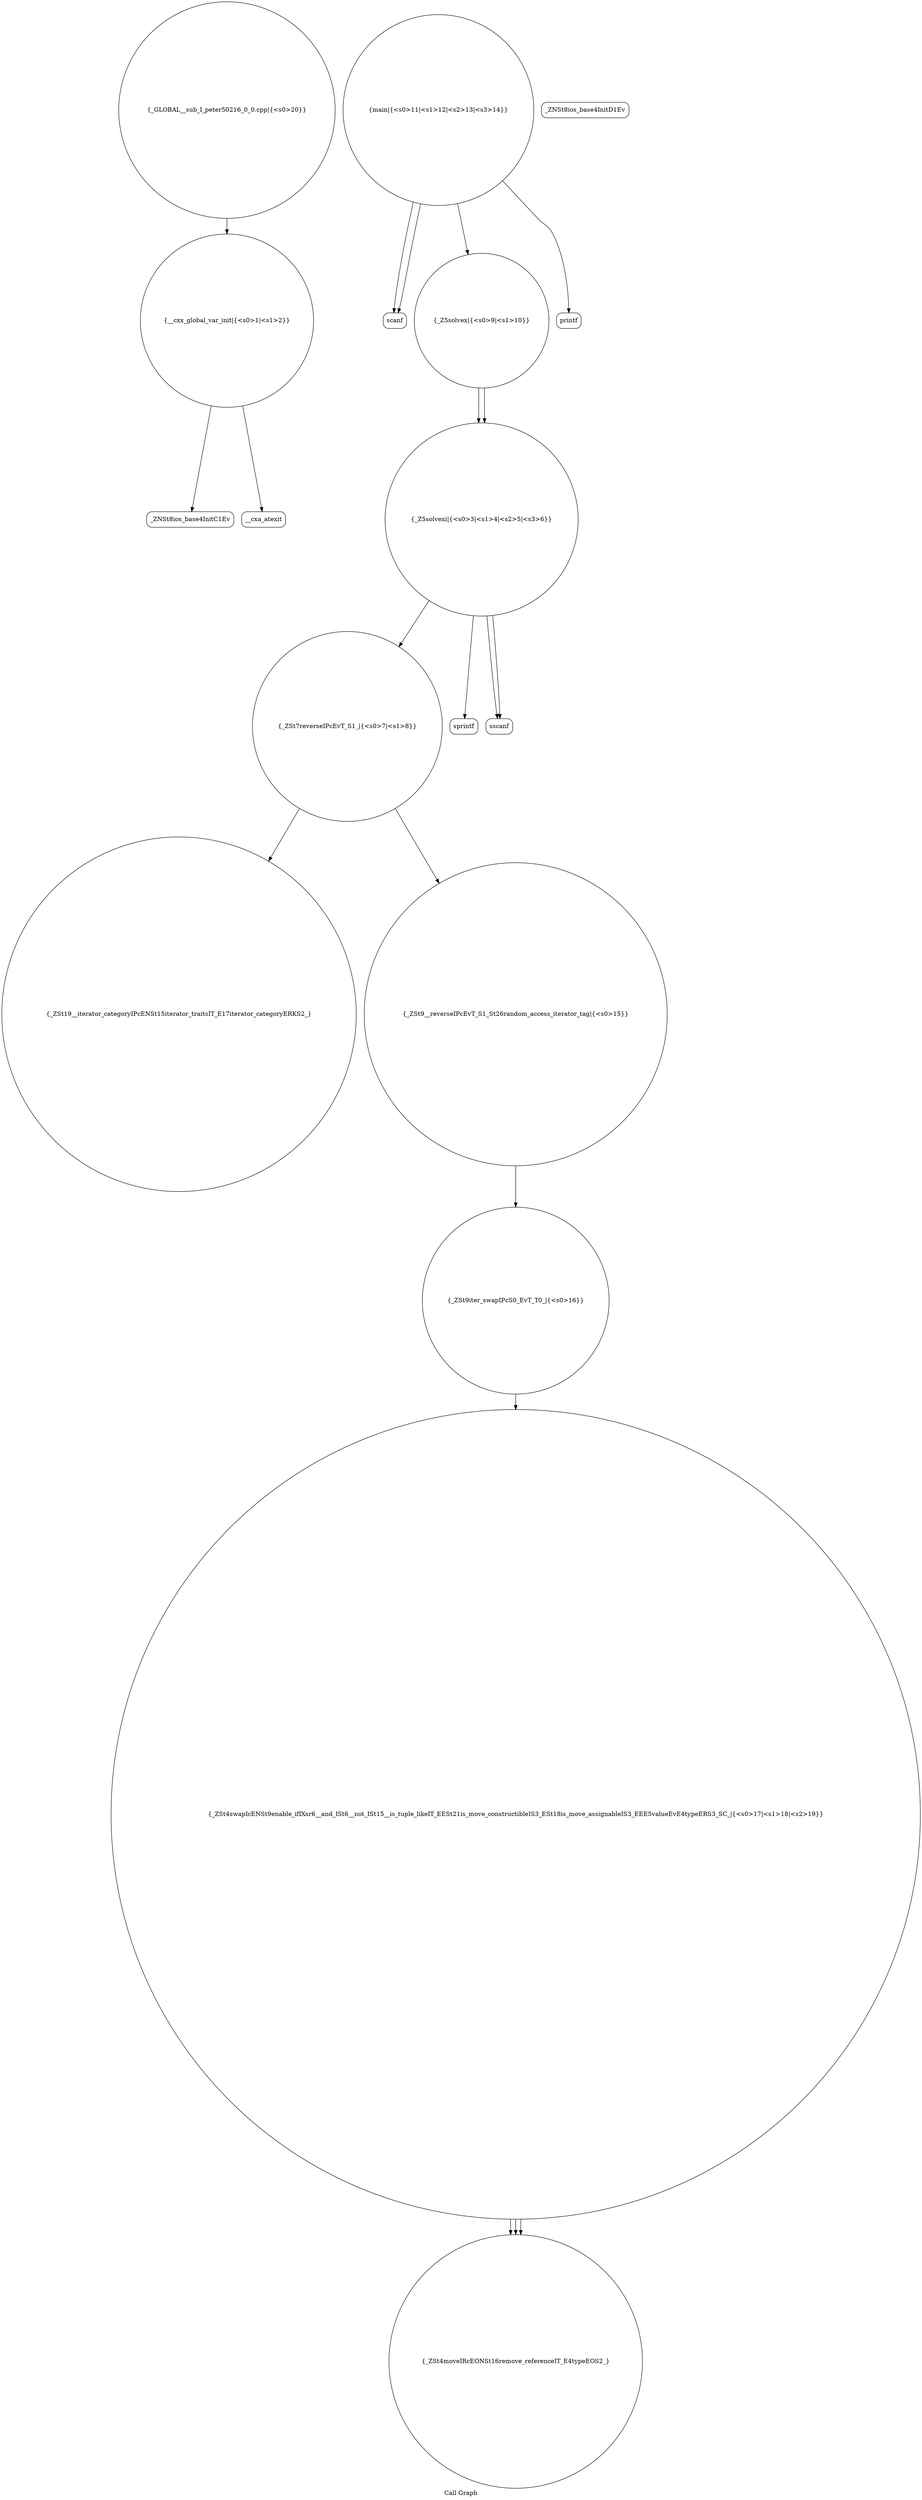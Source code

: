 digraph "Call Graph" {
	label="Call Graph";

	Node0x560e83453f40 [shape=record,shape=circle,label="{__cxx_global_var_init|{<s0>1|<s1>2}}"];
	Node0x560e83453f40:s0 -> Node0x560e834543d0[color=black];
	Node0x560e83453f40:s1 -> Node0x560e834544d0[color=black];
	Node0x560e834546d0 [shape=record,shape=circle,label="{_ZSt7reverseIPcEvT_S1_|{<s0>7|<s1>8}}"];
	Node0x560e834546d0:s0 -> Node0x560e834549d0[color=black];
	Node0x560e834546d0:s1 -> Node0x560e83454950[color=black];
	Node0x560e83454a50 [shape=record,shape=circle,label="{_ZSt9iter_swapIPcS0_EvT_T0_|{<s0>16}}"];
	Node0x560e83454a50:s0 -> Node0x560e83454ad0[color=black];
	Node0x560e83454450 [shape=record,shape=Mrecord,label="{_ZNSt8ios_base4InitD1Ev}"];
	Node0x560e834547d0 [shape=record,shape=circle,label="{main|{<s0>11|<s1>12|<s2>13|<s3>14}}"];
	Node0x560e834547d0:s0 -> Node0x560e83454850[color=black];
	Node0x560e834547d0:s1 -> Node0x560e83454850[color=black];
	Node0x560e834547d0:s2 -> Node0x560e83454750[color=black];
	Node0x560e834547d0:s3 -> Node0x560e834548d0[color=black];
	Node0x560e83454b50 [shape=record,shape=circle,label="{_ZSt4moveIRcEONSt16remove_referenceIT_E4typeEOS2_}"];
	Node0x560e83454550 [shape=record,shape=circle,label="{_Z5solvexi|{<s0>3|<s1>4|<s2>5|<s3>6}}"];
	Node0x560e83454550:s0 -> Node0x560e834545d0[color=black];
	Node0x560e83454550:s1 -> Node0x560e83454650[color=black];
	Node0x560e83454550:s2 -> Node0x560e834546d0[color=black];
	Node0x560e83454550:s3 -> Node0x560e83454650[color=black];
	Node0x560e834548d0 [shape=record,shape=Mrecord,label="{printf}"];
	Node0x560e83454650 [shape=record,shape=Mrecord,label="{sscanf}"];
	Node0x560e834549d0 [shape=record,shape=circle,label="{_ZSt19__iterator_categoryIPcENSt15iterator_traitsIT_E17iterator_categoryERKS2_}"];
	Node0x560e834543d0 [shape=record,shape=Mrecord,label="{_ZNSt8ios_base4InitC1Ev}"];
	Node0x560e83454750 [shape=record,shape=circle,label="{_Z5solvex|{<s0>9|<s1>10}}"];
	Node0x560e83454750:s0 -> Node0x560e83454550[color=black];
	Node0x560e83454750:s1 -> Node0x560e83454550[color=black];
	Node0x560e83454ad0 [shape=record,shape=circle,label="{_ZSt4swapIcENSt9enable_ifIXsr6__and_ISt6__not_ISt15__is_tuple_likeIT_EESt21is_move_constructibleIS3_ESt18is_move_assignableIS3_EEE5valueEvE4typeERS3_SC_|{<s0>17|<s1>18|<s2>19}}"];
	Node0x560e83454ad0:s0 -> Node0x560e83454b50[color=black];
	Node0x560e83454ad0:s1 -> Node0x560e83454b50[color=black];
	Node0x560e83454ad0:s2 -> Node0x560e83454b50[color=black];
	Node0x560e834544d0 [shape=record,shape=Mrecord,label="{__cxa_atexit}"];
	Node0x560e83454850 [shape=record,shape=Mrecord,label="{scanf}"];
	Node0x560e83454bd0 [shape=record,shape=circle,label="{_GLOBAL__sub_I_peter50216_0_0.cpp|{<s0>20}}"];
	Node0x560e83454bd0:s0 -> Node0x560e83453f40[color=black];
	Node0x560e834545d0 [shape=record,shape=Mrecord,label="{sprintf}"];
	Node0x560e83454950 [shape=record,shape=circle,label="{_ZSt9__reverseIPcEvT_S1_St26random_access_iterator_tag|{<s0>15}}"];
	Node0x560e83454950:s0 -> Node0x560e83454a50[color=black];
}
